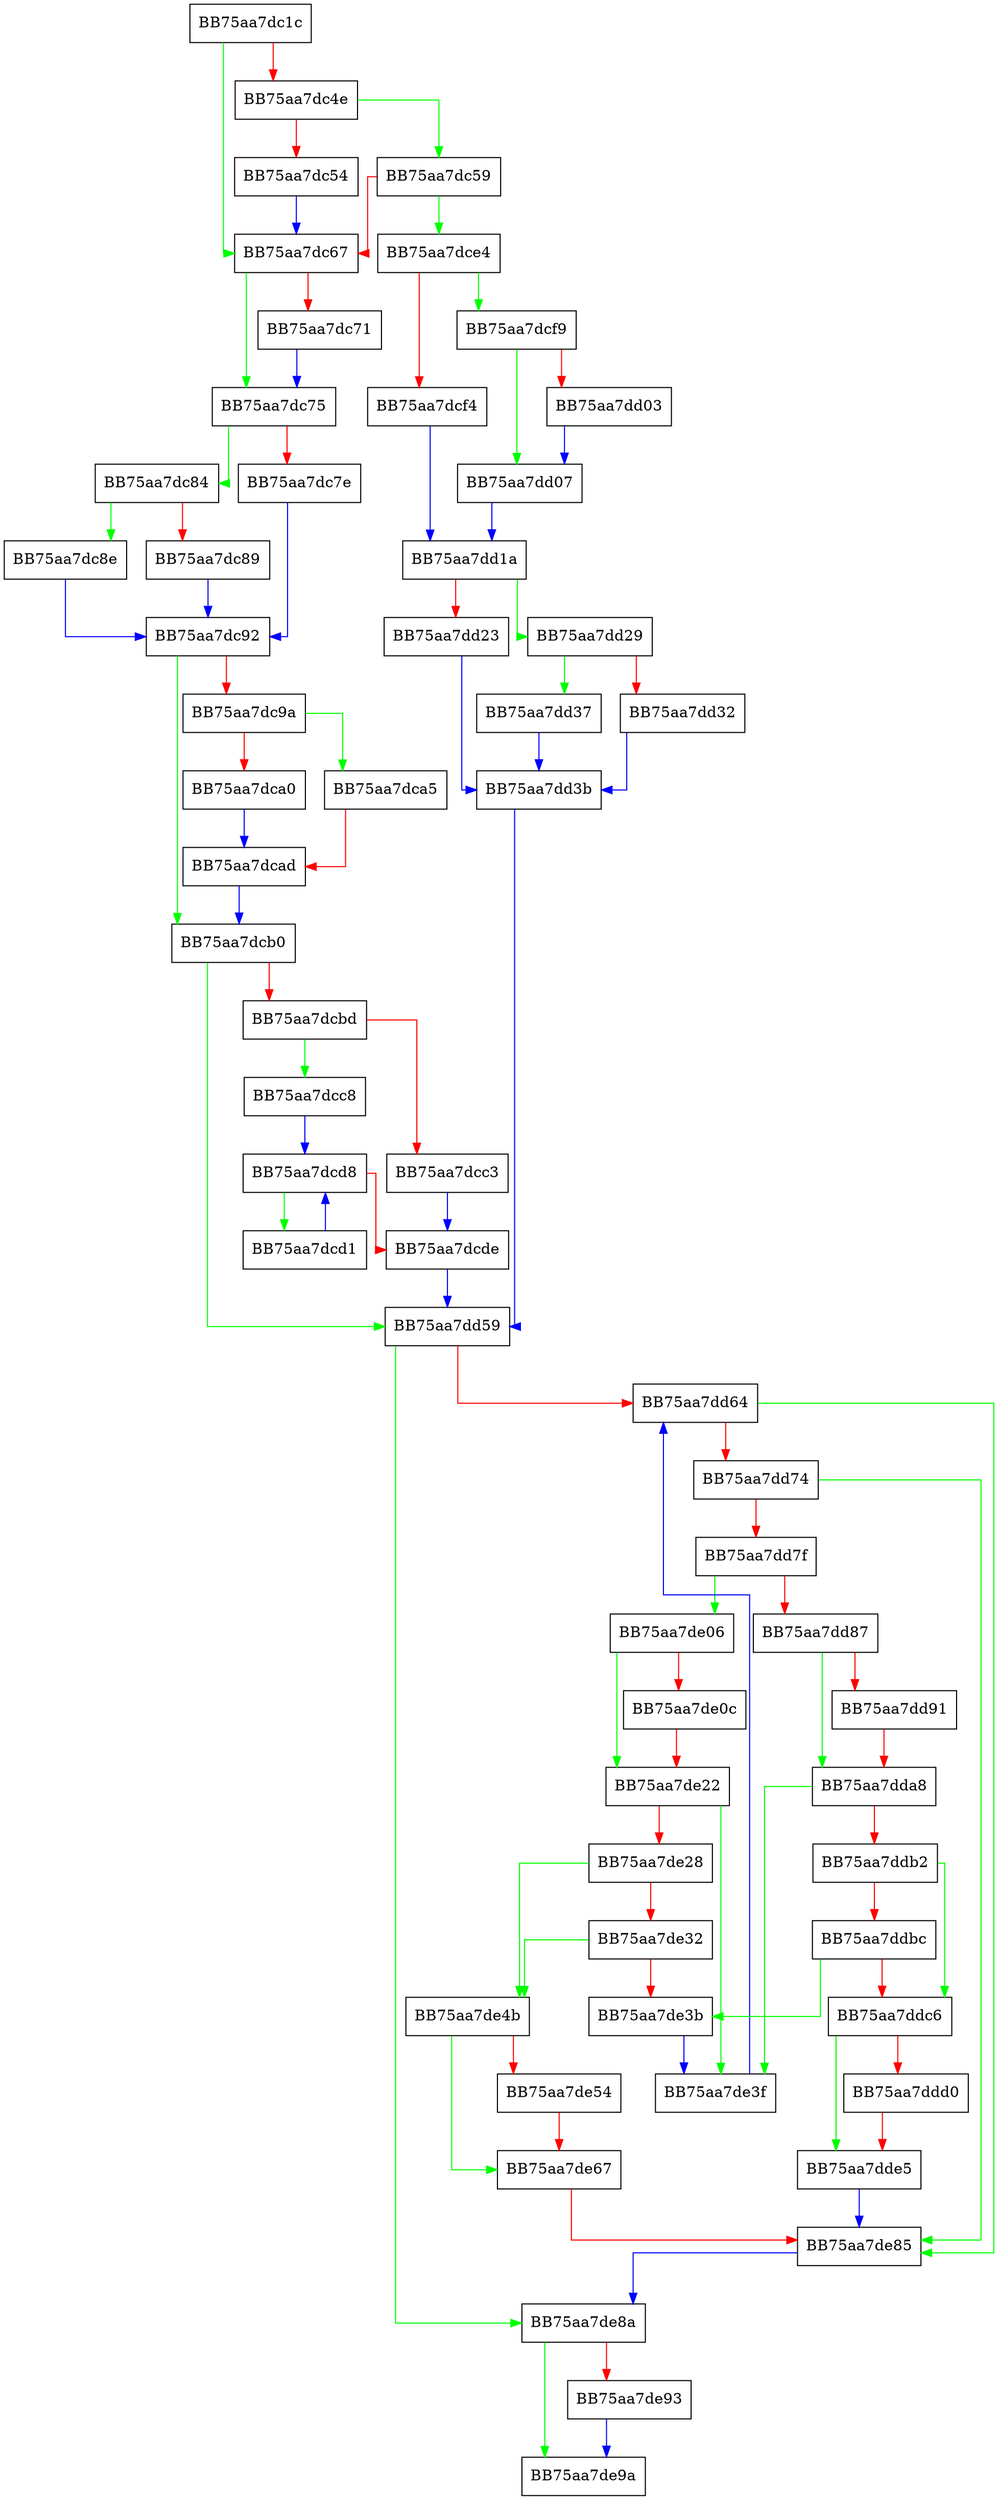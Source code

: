 digraph _Extract {
  node [shape="box"];
  graph [splines=ortho];
  BB75aa7dc1c -> BB75aa7dc67 [color="green"];
  BB75aa7dc1c -> BB75aa7dc4e [color="red"];
  BB75aa7dc4e -> BB75aa7dc59 [color="green"];
  BB75aa7dc4e -> BB75aa7dc54 [color="red"];
  BB75aa7dc54 -> BB75aa7dc67 [color="blue"];
  BB75aa7dc59 -> BB75aa7dce4 [color="green"];
  BB75aa7dc59 -> BB75aa7dc67 [color="red"];
  BB75aa7dc67 -> BB75aa7dc75 [color="green"];
  BB75aa7dc67 -> BB75aa7dc71 [color="red"];
  BB75aa7dc71 -> BB75aa7dc75 [color="blue"];
  BB75aa7dc75 -> BB75aa7dc84 [color="green"];
  BB75aa7dc75 -> BB75aa7dc7e [color="red"];
  BB75aa7dc7e -> BB75aa7dc92 [color="blue"];
  BB75aa7dc84 -> BB75aa7dc8e [color="green"];
  BB75aa7dc84 -> BB75aa7dc89 [color="red"];
  BB75aa7dc89 -> BB75aa7dc92 [color="blue"];
  BB75aa7dc8e -> BB75aa7dc92 [color="blue"];
  BB75aa7dc92 -> BB75aa7dcb0 [color="green"];
  BB75aa7dc92 -> BB75aa7dc9a [color="red"];
  BB75aa7dc9a -> BB75aa7dca5 [color="green"];
  BB75aa7dc9a -> BB75aa7dca0 [color="red"];
  BB75aa7dca0 -> BB75aa7dcad [color="blue"];
  BB75aa7dca5 -> BB75aa7dcad [color="red"];
  BB75aa7dcad -> BB75aa7dcb0 [color="blue"];
  BB75aa7dcb0 -> BB75aa7dd59 [color="green"];
  BB75aa7dcb0 -> BB75aa7dcbd [color="red"];
  BB75aa7dcbd -> BB75aa7dcc8 [color="green"];
  BB75aa7dcbd -> BB75aa7dcc3 [color="red"];
  BB75aa7dcc3 -> BB75aa7dcde [color="blue"];
  BB75aa7dcc8 -> BB75aa7dcd8 [color="blue"];
  BB75aa7dcd1 -> BB75aa7dcd8 [color="blue"];
  BB75aa7dcd8 -> BB75aa7dcd1 [color="green"];
  BB75aa7dcd8 -> BB75aa7dcde [color="red"];
  BB75aa7dcde -> BB75aa7dd59 [color="blue"];
  BB75aa7dce4 -> BB75aa7dcf9 [color="green"];
  BB75aa7dce4 -> BB75aa7dcf4 [color="red"];
  BB75aa7dcf4 -> BB75aa7dd1a [color="blue"];
  BB75aa7dcf9 -> BB75aa7dd07 [color="green"];
  BB75aa7dcf9 -> BB75aa7dd03 [color="red"];
  BB75aa7dd03 -> BB75aa7dd07 [color="blue"];
  BB75aa7dd07 -> BB75aa7dd1a [color="blue"];
  BB75aa7dd1a -> BB75aa7dd29 [color="green"];
  BB75aa7dd1a -> BB75aa7dd23 [color="red"];
  BB75aa7dd23 -> BB75aa7dd3b [color="blue"];
  BB75aa7dd29 -> BB75aa7dd37 [color="green"];
  BB75aa7dd29 -> BB75aa7dd32 [color="red"];
  BB75aa7dd32 -> BB75aa7dd3b [color="blue"];
  BB75aa7dd37 -> BB75aa7dd3b [color="blue"];
  BB75aa7dd3b -> BB75aa7dd59 [color="blue"];
  BB75aa7dd59 -> BB75aa7de8a [color="green"];
  BB75aa7dd59 -> BB75aa7dd64 [color="red"];
  BB75aa7dd64 -> BB75aa7de85 [color="green"];
  BB75aa7dd64 -> BB75aa7dd74 [color="red"];
  BB75aa7dd74 -> BB75aa7de85 [color="green"];
  BB75aa7dd74 -> BB75aa7dd7f [color="red"];
  BB75aa7dd7f -> BB75aa7de06 [color="green"];
  BB75aa7dd7f -> BB75aa7dd87 [color="red"];
  BB75aa7dd87 -> BB75aa7dda8 [color="green"];
  BB75aa7dd87 -> BB75aa7dd91 [color="red"];
  BB75aa7dd91 -> BB75aa7dda8 [color="red"];
  BB75aa7dda8 -> BB75aa7de3f [color="green"];
  BB75aa7dda8 -> BB75aa7ddb2 [color="red"];
  BB75aa7ddb2 -> BB75aa7ddc6 [color="green"];
  BB75aa7ddb2 -> BB75aa7ddbc [color="red"];
  BB75aa7ddbc -> BB75aa7de3b [color="green"];
  BB75aa7ddbc -> BB75aa7ddc6 [color="red"];
  BB75aa7ddc6 -> BB75aa7dde5 [color="green"];
  BB75aa7ddc6 -> BB75aa7ddd0 [color="red"];
  BB75aa7ddd0 -> BB75aa7dde5 [color="red"];
  BB75aa7dde5 -> BB75aa7de85 [color="blue"];
  BB75aa7de06 -> BB75aa7de22 [color="green"];
  BB75aa7de06 -> BB75aa7de0c [color="red"];
  BB75aa7de0c -> BB75aa7de22 [color="red"];
  BB75aa7de22 -> BB75aa7de3f [color="green"];
  BB75aa7de22 -> BB75aa7de28 [color="red"];
  BB75aa7de28 -> BB75aa7de4b [color="green"];
  BB75aa7de28 -> BB75aa7de32 [color="red"];
  BB75aa7de32 -> BB75aa7de4b [color="green"];
  BB75aa7de32 -> BB75aa7de3b [color="red"];
  BB75aa7de3b -> BB75aa7de3f [color="blue"];
  BB75aa7de3f -> BB75aa7dd64 [color="blue"];
  BB75aa7de4b -> BB75aa7de67 [color="green"];
  BB75aa7de4b -> BB75aa7de54 [color="red"];
  BB75aa7de54 -> BB75aa7de67 [color="red"];
  BB75aa7de67 -> BB75aa7de85 [color="red"];
  BB75aa7de85 -> BB75aa7de8a [color="blue"];
  BB75aa7de8a -> BB75aa7de9a [color="green"];
  BB75aa7de8a -> BB75aa7de93 [color="red"];
  BB75aa7de93 -> BB75aa7de9a [color="blue"];
}